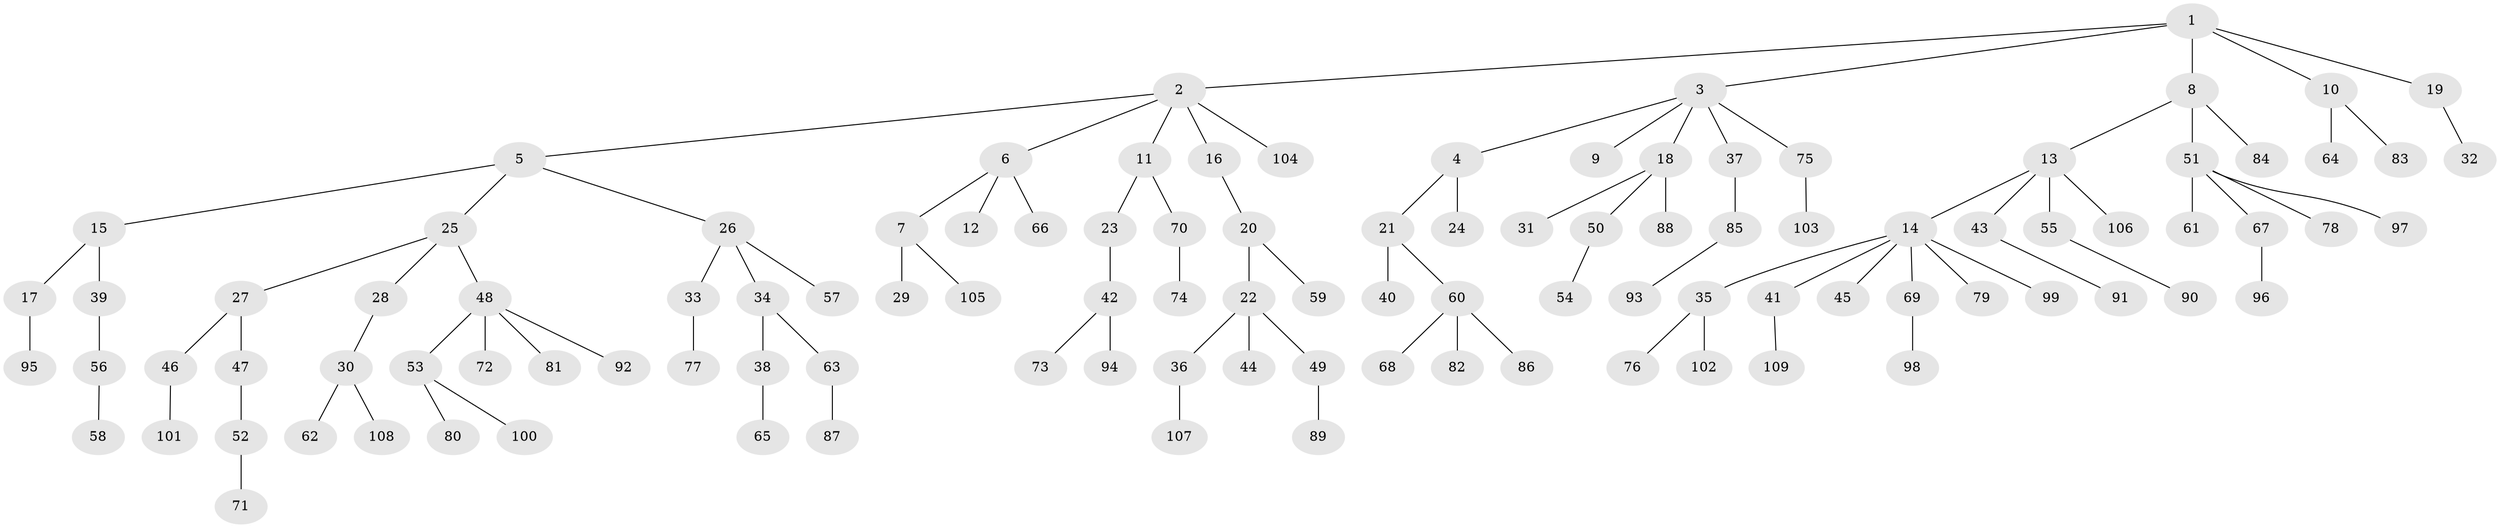 // Generated by graph-tools (version 1.1) at 2025/11/02/27/25 16:11:25]
// undirected, 109 vertices, 108 edges
graph export_dot {
graph [start="1"]
  node [color=gray90,style=filled];
  1;
  2;
  3;
  4;
  5;
  6;
  7;
  8;
  9;
  10;
  11;
  12;
  13;
  14;
  15;
  16;
  17;
  18;
  19;
  20;
  21;
  22;
  23;
  24;
  25;
  26;
  27;
  28;
  29;
  30;
  31;
  32;
  33;
  34;
  35;
  36;
  37;
  38;
  39;
  40;
  41;
  42;
  43;
  44;
  45;
  46;
  47;
  48;
  49;
  50;
  51;
  52;
  53;
  54;
  55;
  56;
  57;
  58;
  59;
  60;
  61;
  62;
  63;
  64;
  65;
  66;
  67;
  68;
  69;
  70;
  71;
  72;
  73;
  74;
  75;
  76;
  77;
  78;
  79;
  80;
  81;
  82;
  83;
  84;
  85;
  86;
  87;
  88;
  89;
  90;
  91;
  92;
  93;
  94;
  95;
  96;
  97;
  98;
  99;
  100;
  101;
  102;
  103;
  104;
  105;
  106;
  107;
  108;
  109;
  1 -- 2;
  1 -- 3;
  1 -- 8;
  1 -- 10;
  1 -- 19;
  2 -- 5;
  2 -- 6;
  2 -- 11;
  2 -- 16;
  2 -- 104;
  3 -- 4;
  3 -- 9;
  3 -- 18;
  3 -- 37;
  3 -- 75;
  4 -- 21;
  4 -- 24;
  5 -- 15;
  5 -- 25;
  5 -- 26;
  6 -- 7;
  6 -- 12;
  6 -- 66;
  7 -- 29;
  7 -- 105;
  8 -- 13;
  8 -- 51;
  8 -- 84;
  10 -- 64;
  10 -- 83;
  11 -- 23;
  11 -- 70;
  13 -- 14;
  13 -- 43;
  13 -- 55;
  13 -- 106;
  14 -- 35;
  14 -- 41;
  14 -- 45;
  14 -- 69;
  14 -- 79;
  14 -- 99;
  15 -- 17;
  15 -- 39;
  16 -- 20;
  17 -- 95;
  18 -- 31;
  18 -- 50;
  18 -- 88;
  19 -- 32;
  20 -- 22;
  20 -- 59;
  21 -- 40;
  21 -- 60;
  22 -- 36;
  22 -- 44;
  22 -- 49;
  23 -- 42;
  25 -- 27;
  25 -- 28;
  25 -- 48;
  26 -- 33;
  26 -- 34;
  26 -- 57;
  27 -- 46;
  27 -- 47;
  28 -- 30;
  30 -- 62;
  30 -- 108;
  33 -- 77;
  34 -- 38;
  34 -- 63;
  35 -- 76;
  35 -- 102;
  36 -- 107;
  37 -- 85;
  38 -- 65;
  39 -- 56;
  41 -- 109;
  42 -- 73;
  42 -- 94;
  43 -- 91;
  46 -- 101;
  47 -- 52;
  48 -- 53;
  48 -- 72;
  48 -- 81;
  48 -- 92;
  49 -- 89;
  50 -- 54;
  51 -- 61;
  51 -- 67;
  51 -- 78;
  51 -- 97;
  52 -- 71;
  53 -- 80;
  53 -- 100;
  55 -- 90;
  56 -- 58;
  60 -- 68;
  60 -- 82;
  60 -- 86;
  63 -- 87;
  67 -- 96;
  69 -- 98;
  70 -- 74;
  75 -- 103;
  85 -- 93;
}
